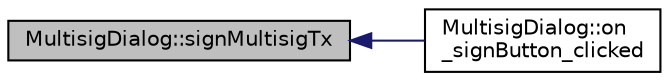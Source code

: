 digraph "MultisigDialog::signMultisigTx"
{
  edge [fontname="Helvetica",fontsize="10",labelfontname="Helvetica",labelfontsize="10"];
  node [fontname="Helvetica",fontsize="10",shape=record];
  rankdir="LR";
  Node595 [label="MultisigDialog::signMultisigTx",height=0.2,width=0.4,color="black", fillcolor="grey75", style="filled", fontcolor="black"];
  Node595 -> Node596 [dir="back",color="midnightblue",fontsize="10",style="solid",fontname="Helvetica"];
  Node596 [label="MultisigDialog::on\l_signButton_clicked",height=0.2,width=0.4,color="black", fillcolor="white", style="filled",URL="$class_multisig_dialog.html#a5fdc6c2578e0f4e2f7900a3723d223ae"];
}
